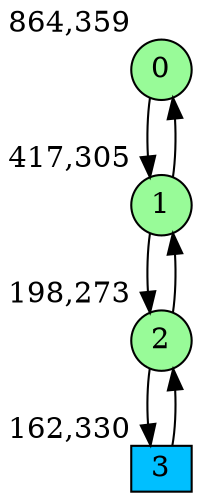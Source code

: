 digraph G {
graph [bgcolor=white]
node [shape=circle, style = filled, fillcolor=white,fixedsize=true, width=0.4, height=0.3 ]
0[xlabel="864,359", pos = "10.9688,0!", fillcolor=palegreen ];
1[xlabel="417,305", pos = "3.98438,0.84375!", fillcolor=palegreen ];
2[xlabel="198,273", pos = "0.5625,1.34375!", fillcolor=palegreen ];
3[xlabel="162,330", pos = "0,0.453125!", fillcolor=deepskyblue, shape=box ];
0->1 ;
1->0 ;
1->2 ;
2->1 ;
2->3 ;
3->2 ;
}
